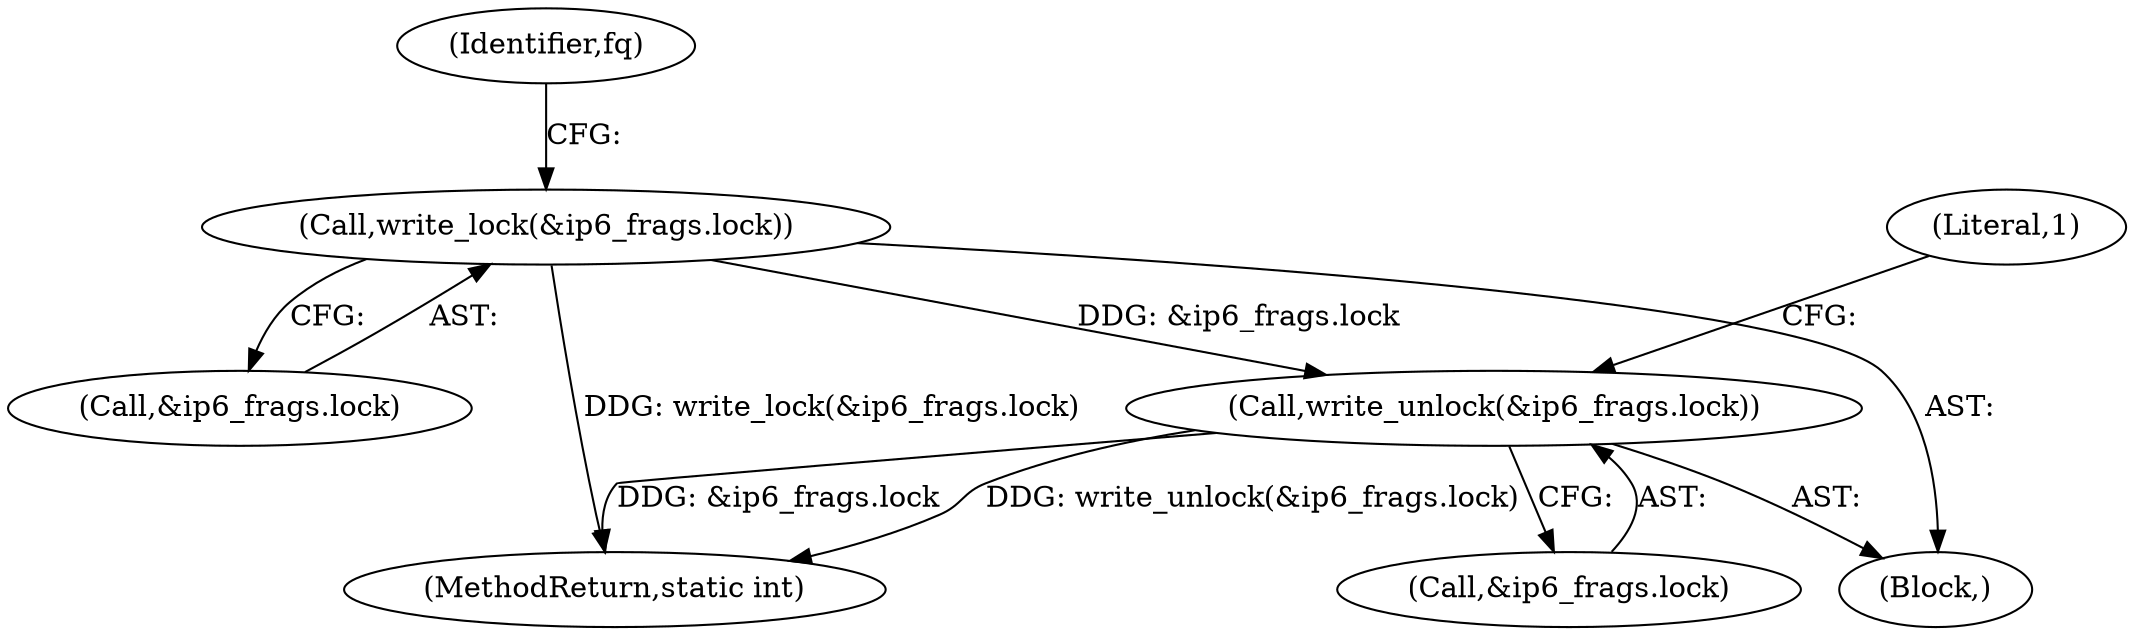 digraph "0_linux_70789d7052239992824628db8133de08dc78e593_0@API" {
"1000574" [label="(Call,write_unlock(&ip6_frags.lock))"];
"1000554" [label="(Call,write_lock(&ip6_frags.lock))"];
"1000581" [label="(Literal,1)"];
"1000597" [label="(MethodReturn,static int)"];
"1000555" [label="(Call,&ip6_frags.lock)"];
"1000574" [label="(Call,write_unlock(&ip6_frags.lock))"];
"1000575" [label="(Call,&ip6_frags.lock)"];
"1000563" [label="(Identifier,fq)"];
"1000118" [label="(Block,)"];
"1000554" [label="(Call,write_lock(&ip6_frags.lock))"];
"1000574" -> "1000118"  [label="AST: "];
"1000574" -> "1000575"  [label="CFG: "];
"1000575" -> "1000574"  [label="AST: "];
"1000581" -> "1000574"  [label="CFG: "];
"1000574" -> "1000597"  [label="DDG: &ip6_frags.lock"];
"1000574" -> "1000597"  [label="DDG: write_unlock(&ip6_frags.lock)"];
"1000554" -> "1000574"  [label="DDG: &ip6_frags.lock"];
"1000554" -> "1000118"  [label="AST: "];
"1000554" -> "1000555"  [label="CFG: "];
"1000555" -> "1000554"  [label="AST: "];
"1000563" -> "1000554"  [label="CFG: "];
"1000554" -> "1000597"  [label="DDG: write_lock(&ip6_frags.lock)"];
}
